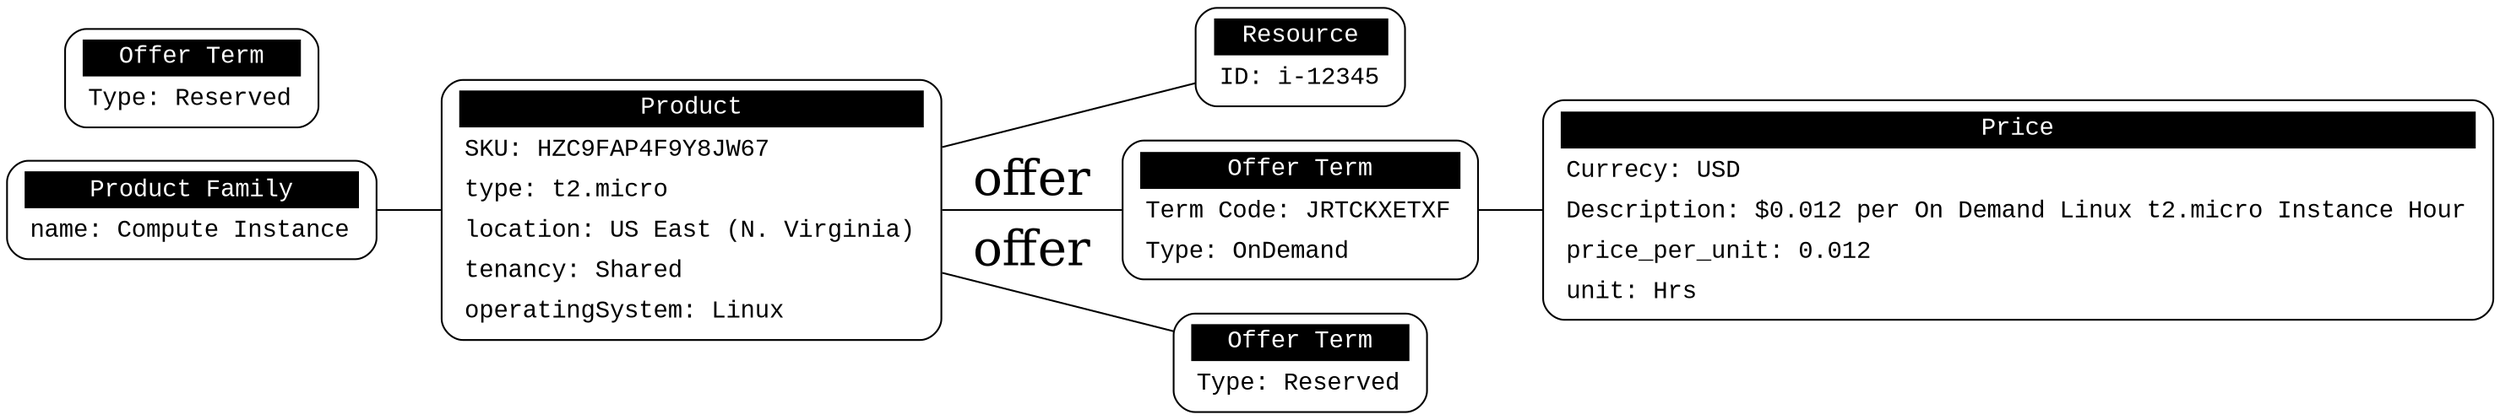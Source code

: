 graph G {
  graph [fontsize=20 labelloc="t" label="" splines=true overlap=false rankdir = "LR"];
  ratio = auto;
  "computeinstance" [ style = "filled, bold" penwidth = 1 fillcolor = "white" fontname = "Courier New" shape = "Mrecord" label =<
    <table border="0" cellborder="0" cellpadding="3" bgcolor="white">
    <tr>
    <td bgcolor="black" align="center" colspan="2"><font color="white">Product Family</font></td>
    </tr>
    <tr> <td align="left" port="r0">name: Compute Instance</td> </tr>
    </table>> ];
  "t2-micro-virginia"  [ style = "filled, bold" penwidth = 1 fillcolor = "white" fontname = "Courier New" shape = "Mrecord" label =<
    <table border="0" cellborder="0" cellpadding="3" bgcolor="white">
    <tr>
    <td bgcolor="black" align="center" colspan="2"> <font color="white">Product</font> </td>
    </tr>
    <tr> <td align="left" port="r0">SKU: HZC9FAP4F9Y8JW67</td> </tr>
    <tr> <td align="left" port="r0">type: t2.micro</td> </tr>
    <tr> <td align="left" port="r0">location: US East (N. Virginia)</td> </tr>
    <tr> <td align="left" port="r0">tenancy: Shared</td> </tr>
    <tr> <td align="left" port="r0">operatingSystem: Linux</td> </tr>
    </table>> ];
  "resource"  [ style = "filled, bold" penwidth = 1 fillcolor = "white" fontname = "Courier New" shape = "Mrecord" label =<
    <table border="0" cellborder="0" cellpadding="3" bgcolor="white">
    <tr>
    <td bgcolor="black" align="center" colspan="2"> <font color="white">Resource</font> </td>
    </tr>
    <tr> <td align="left" port="r0">ID: i-12345</td> </tr>
    </table>> ];
  "offerOnDemand"  [ style = "filled, bold" penwidth = 1 fillcolor = "white" fontname = "Courier New" shape = "Mrecord" label =<
    <table border="0" cellborder="0" cellpadding="3" bgcolor="white">
    <tr>
    <td bgcolor="black" align="center" colspan="2"> <font color="white">Offer Term</font> </td>
    </tr>
    <tr> <td align="left" port="r0">Term Code: JRTCKXETXF</td> </tr>
    <tr> <td align="left" port="r0">Type: OnDemand</td> </tr>
    </table>> ];
  "offerOnDemandPrice1"  [ style = "filled, bold" penwidth = 1 fillcolor = "white" fontname = "Courier New" shape = "Mrecord" label =<
    <table border="0" cellborder="0" cellpadding="3" bgcolor="white">
    <tr>
    <td bgcolor="black" align="center" colspan="2"> <font color="white">Price</font> </td>
    </tr>
    <tr> <td align="left" port="r0">Currecy: USD</td> </tr>
    <tr> <td align="left" port="r0">Description: $0.012 per On Demand Linux t2.micro Instance Hour</td> </tr>
    <tr> <td align="left" port="r0">price_per_unit: 0.012</td> </tr>
    <tr> <td align="left" port="r0">unit: Hrs</td> </tr>
    </table>> ];
  "offerReserved"  [ style = "filled, bold" penwidth = 1 fillcolor = "white" fontname = "Courier New" shape = "Mrecord" label =<
    <table border="0" cellborder="0" cellpadding="3" bgcolor="white">
    <tr>
    <td bgcolor="black" align="center" colspan="2"> <font color="white">Offer Term</font> </td>
    </tr>
    <tr> <td align="left" port="r0">Type: Reserved</td> </tr>
    </table>> ];
  "offerReserved1yr"  [ style = "filled, bold" penwidth = 1 fillcolor = "white" fontname = "Courier New" shape = "Mrecord" label =<
    <table border="0" cellborder="0" cellpadding="3" bgcolor="white">
    <tr>
    <td bgcolor="black" align="center" colspan="2"> <font color="white">Offer Term</font> </td>
    </tr>
    <tr> <td align="left" port="r0">Type: Reserved</td> </tr>
    </table>> ];
  "computeinstance" -- "t2-micro-virginia";
  "t2-micro-virginia" -- "resource";
  "offerOnDemand" -- "offerOnDemandPrice1";
  "t2-micro-virginia" -- "offerOnDemand" [ fontsize = 28 fontcolor = "black" label = "offer" ];
  "t2-micro-virginia" -- "offerReserved" [ fontsize = 28 fontcolor = "black" label = "offer" ];

}
